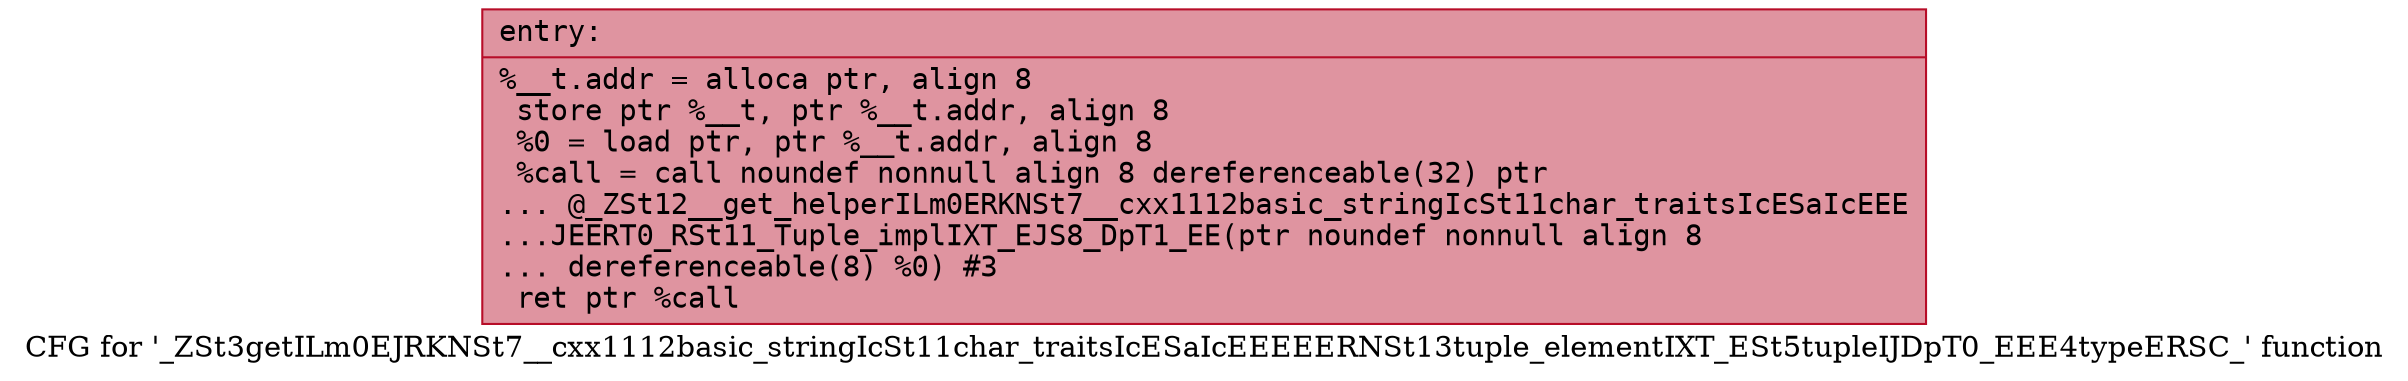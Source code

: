 digraph "CFG for '_ZSt3getILm0EJRKNSt7__cxx1112basic_stringIcSt11char_traitsIcESaIcEEEEERNSt13tuple_elementIXT_ESt5tupleIJDpT0_EEE4typeERSC_' function" {
	label="CFG for '_ZSt3getILm0EJRKNSt7__cxx1112basic_stringIcSt11char_traitsIcESaIcEEEEERNSt13tuple_elementIXT_ESt5tupleIJDpT0_EEE4typeERSC_' function";

	Node0x55cf47c852a0 [shape=record,color="#b70d28ff", style=filled, fillcolor="#b70d2870" fontname="Courier",label="{entry:\l|  %__t.addr = alloca ptr, align 8\l  store ptr %__t, ptr %__t.addr, align 8\l  %0 = load ptr, ptr %__t.addr, align 8\l  %call = call noundef nonnull align 8 dereferenceable(32) ptr\l... @_ZSt12__get_helperILm0ERKNSt7__cxx1112basic_stringIcSt11char_traitsIcESaIcEEE\l...JEERT0_RSt11_Tuple_implIXT_EJS8_DpT1_EE(ptr noundef nonnull align 8\l... dereferenceable(8) %0) #3\l  ret ptr %call\l}"];
}
